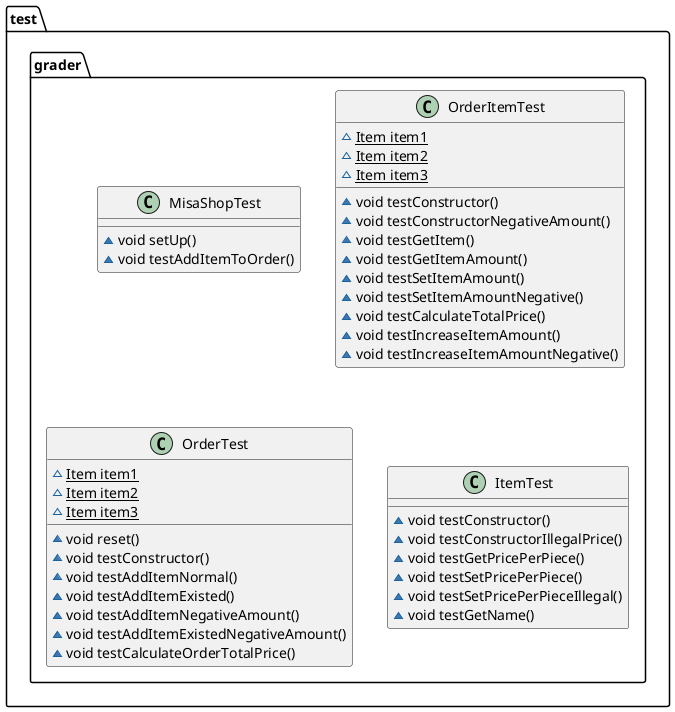 @startuml
class test.grader.MisaShopTest {
~ void setUp()
~ void testAddItemToOrder()
}

class test.grader.OrderItemTest {
~ {static} Item item1
~ {static} Item item2
~ {static} Item item3
~ void testConstructor()
~ void testConstructorNegativeAmount()
~ void testGetItem()
~ void testGetItemAmount()
~ void testSetItemAmount()
~ void testSetItemAmountNegative()
~ void testCalculateTotalPrice()
~ void testIncreaseItemAmount()
~ void testIncreaseItemAmountNegative()
}


class test.grader.OrderTest {
~ {static} Item item1
~ {static} Item item2
~ {static} Item item3
~ void reset()
~ void testConstructor()
~ void testAddItemNormal()
~ void testAddItemExisted()
~ void testAddItemNegativeAmount()
~ void testAddItemExistedNegativeAmount()
~ void testCalculateOrderTotalPrice()
}


class test.grader.ItemTest {
~ void testConstructor()
~ void testConstructorIllegalPrice()
~ void testGetPricePerPiece()
~ void testSetPricePerPiece()
~ void testSetPricePerPieceIllegal()
~ void testGetName()
}

@enduml